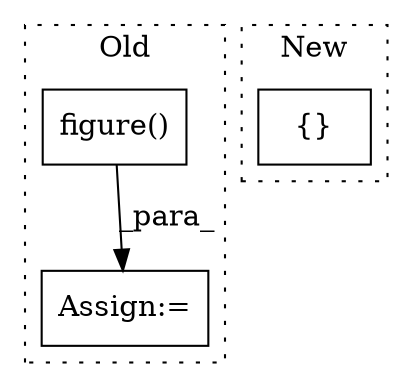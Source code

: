 digraph G {
subgraph cluster0 {
1 [label="figure()" a="75" s="3763" l="12" shape="box"];
3 [label="Assign:=" a="68" s="3760" l="3" shape="box"];
label = "Old";
style="dotted";
}
subgraph cluster1 {
2 [label="{}" a="59" s="3898,3921" l="1,0" shape="box"];
label = "New";
style="dotted";
}
1 -> 3 [label="_para_"];
}